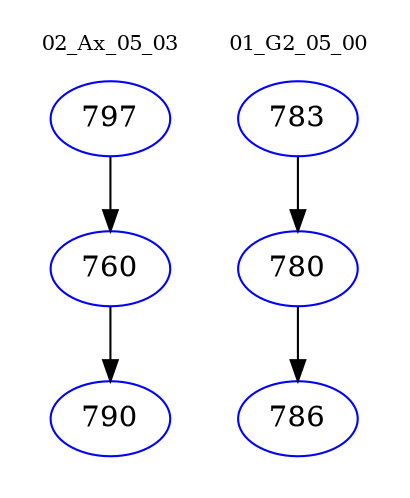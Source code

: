 digraph{
subgraph cluster_0 {
color = white
label = "02_Ax_05_03";
fontsize=10;
T0_797 [label="797", color="blue"]
T0_797 -> T0_760 [color="black"]
T0_760 [label="760", color="blue"]
T0_760 -> T0_790 [color="black"]
T0_790 [label="790", color="blue"]
}
subgraph cluster_1 {
color = white
label = "01_G2_05_00";
fontsize=10;
T1_783 [label="783", color="blue"]
T1_783 -> T1_780 [color="black"]
T1_780 [label="780", color="blue"]
T1_780 -> T1_786 [color="black"]
T1_786 [label="786", color="blue"]
}
}
